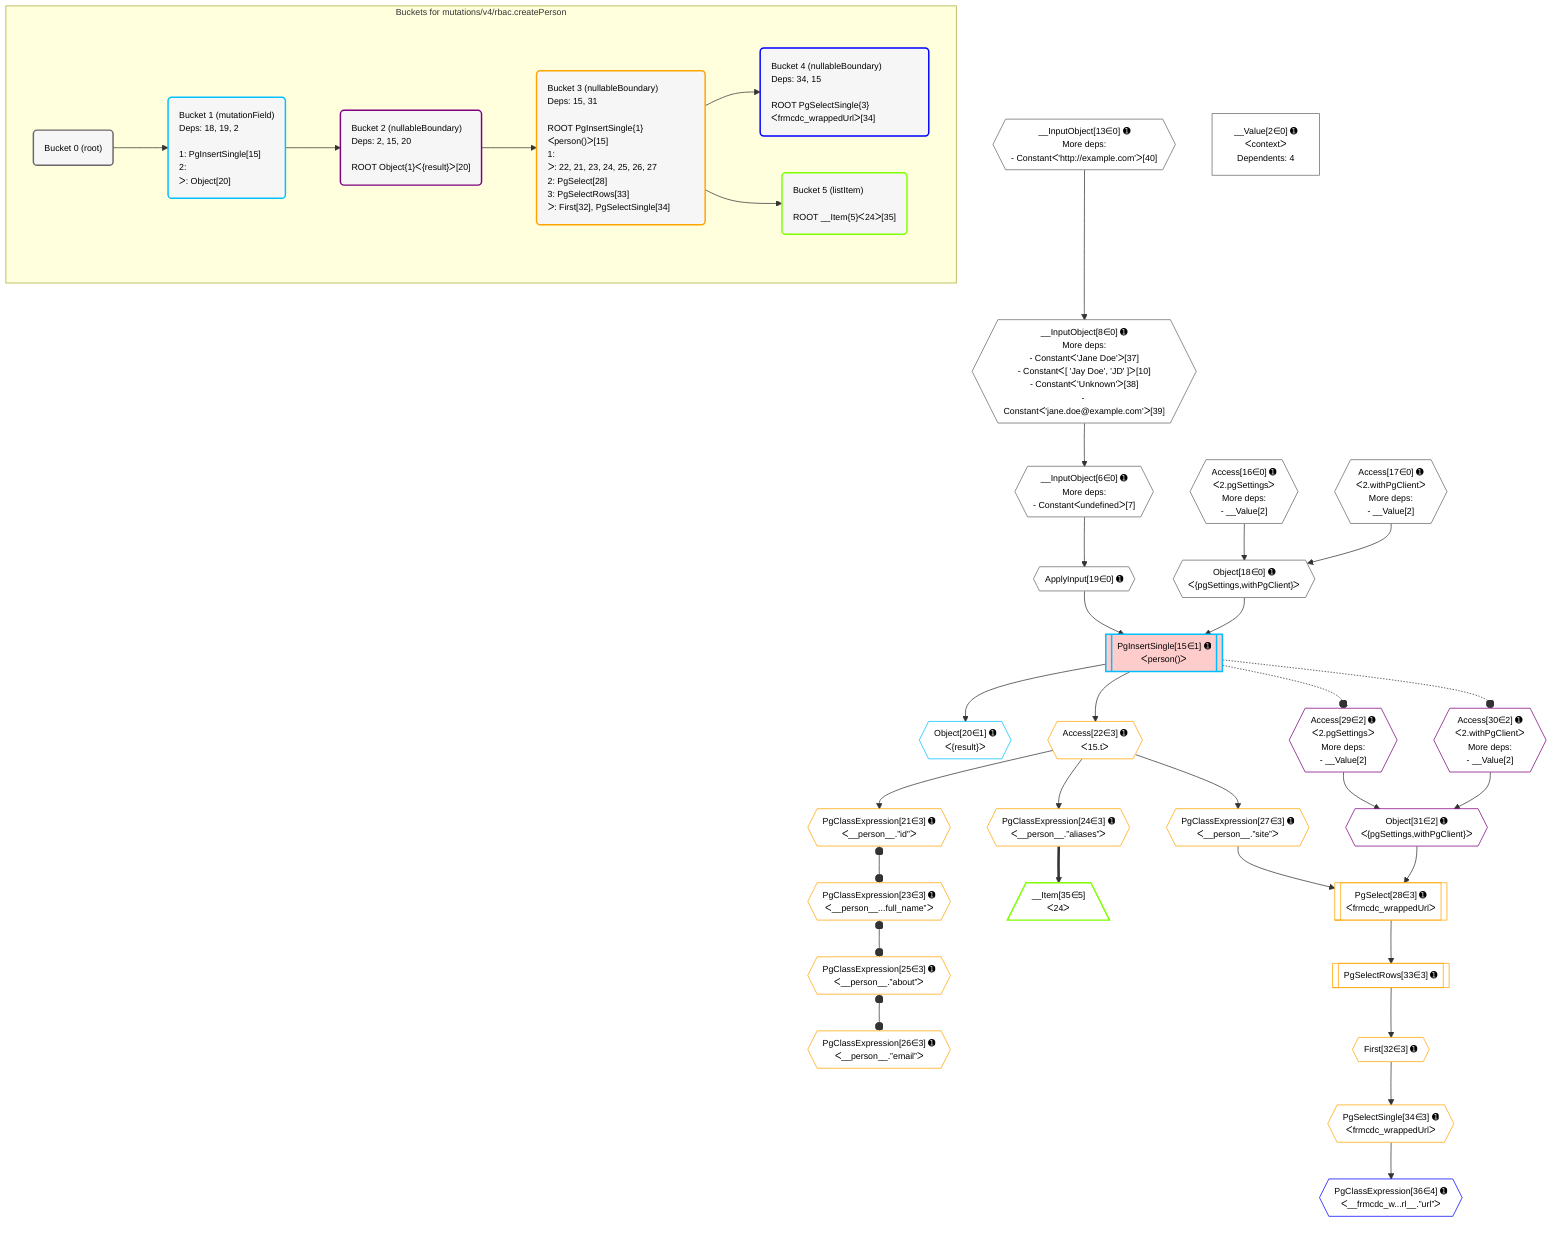 %%{init: {'themeVariables': { 'fontSize': '12px'}}}%%
graph TD
    classDef path fill:#eee,stroke:#000,color:#000
    classDef plan fill:#fff,stroke-width:1px,color:#000
    classDef itemplan fill:#fff,stroke-width:2px,color:#000
    classDef unbatchedplan fill:#dff,stroke-width:1px,color:#000
    classDef sideeffectplan fill:#fcc,stroke-width:2px,color:#000
    classDef bucket fill:#f6f6f6,color:#000,stroke-width:2px,text-align:left

    subgraph "Buckets for mutations/v4/rbac.createPerson"
    Bucket0("Bucket 0 (root)"):::bucket
    Bucket1("Bucket 1 (mutationField)<br />Deps: 18, 19, 2<br /><br />1: PgInsertSingle[15]<br />2: <br />ᐳ: Object[20]"):::bucket
    Bucket2("Bucket 2 (nullableBoundary)<br />Deps: 2, 15, 20<br /><br />ROOT Object{1}ᐸ{result}ᐳ[20]"):::bucket
    Bucket3("Bucket 3 (nullableBoundary)<br />Deps: 15, 31<br /><br />ROOT PgInsertSingle{1}ᐸperson()ᐳ[15]<br />1: <br />ᐳ: 22, 21, 23, 24, 25, 26, 27<br />2: PgSelect[28]<br />3: PgSelectRows[33]<br />ᐳ: First[32], PgSelectSingle[34]"):::bucket
    Bucket4("Bucket 4 (nullableBoundary)<br />Deps: 34, 15<br /><br />ROOT PgSelectSingle{3}ᐸfrmcdc_wrappedUrlᐳ[34]"):::bucket
    Bucket5("Bucket 5 (listItem)<br /><br />ROOT __Item{5}ᐸ24ᐳ[35]"):::bucket
    end
    Bucket0 --> Bucket1
    Bucket1 --> Bucket2
    Bucket2 --> Bucket3
    Bucket3 --> Bucket4 & Bucket5

    %% plan dependencies
    __InputObject8{{"__InputObject[8∈0] ➊<br />More deps:<br />- Constantᐸ'Jane Doe'ᐳ[37]<br />- Constantᐸ[ 'Jay Doe', 'JD' ]ᐳ[10]<br />- Constantᐸ'Unknown'ᐳ[38]<br />- Constantᐸ'jane.doe@example.com'ᐳ[39]"}}:::plan
    __InputObject13{{"__InputObject[13∈0] ➊<br />More deps:<br />- Constantᐸ'http://example.com'ᐳ[40]"}}:::plan
    __InputObject13 --> __InputObject8
    __InputObject6{{"__InputObject[6∈0] ➊<br />More deps:<br />- Constantᐸundefinedᐳ[7]"}}:::plan
    __InputObject8 --> __InputObject6
    Object18{{"Object[18∈0] ➊<br />ᐸ{pgSettings,withPgClient}ᐳ"}}:::plan
    Access16{{"Access[16∈0] ➊<br />ᐸ2.pgSettingsᐳ<br />More deps:<br />- __Value[2]"}}:::plan
    Access17{{"Access[17∈0] ➊<br />ᐸ2.withPgClientᐳ<br />More deps:<br />- __Value[2]"}}:::plan
    Access16 & Access17 --> Object18
    ApplyInput19{{"ApplyInput[19∈0] ➊"}}:::plan
    __InputObject6 --> ApplyInput19
    __Value2["__Value[2∈0] ➊<br />ᐸcontextᐳ<br />Dependents: 4"]:::plan
    PgInsertSingle15[["PgInsertSingle[15∈1] ➊<br />ᐸperson()ᐳ"]]:::sideeffectplan
    Object18 & ApplyInput19 --> PgInsertSingle15
    Object20{{"Object[20∈1] ➊<br />ᐸ{result}ᐳ"}}:::plan
    PgInsertSingle15 --> Object20
    Object31{{"Object[31∈2] ➊<br />ᐸ{pgSettings,withPgClient}ᐳ"}}:::plan
    Access29{{"Access[29∈2] ➊<br />ᐸ2.pgSettingsᐳ<br />More deps:<br />- __Value[2]"}}:::plan
    Access30{{"Access[30∈2] ➊<br />ᐸ2.withPgClientᐳ<br />More deps:<br />- __Value[2]"}}:::plan
    Access29 & Access30 --> Object31
    PgSelect28[["PgSelect[28∈3] ➊<br />ᐸfrmcdc_wrappedUrlᐳ"]]:::plan
    PgClassExpression27{{"PgClassExpression[27∈3] ➊<br />ᐸ__person__.”site”ᐳ"}}:::plan
    Object31 & PgClassExpression27 --> PgSelect28
    PgClassExpression21{{"PgClassExpression[21∈3] ➊<br />ᐸ__person__.”id”ᐳ"}}:::plan
    Access22{{"Access[22∈3] ➊<br />ᐸ15.tᐳ"}}:::plan
    Access22 --> PgClassExpression21
    PgInsertSingle15 --> Access22
    PgClassExpression23{{"PgClassExpression[23∈3] ➊<br />ᐸ__person__...full_name”ᐳ"}}:::plan
    PgClassExpression21 o--o PgClassExpression23
    PgClassExpression24{{"PgClassExpression[24∈3] ➊<br />ᐸ__person__.”aliases”ᐳ"}}:::plan
    Access22 --> PgClassExpression24
    PgClassExpression25{{"PgClassExpression[25∈3] ➊<br />ᐸ__person__.”about”ᐳ"}}:::plan
    PgClassExpression23 o--o PgClassExpression25
    PgClassExpression26{{"PgClassExpression[26∈3] ➊<br />ᐸ__person__.”email”ᐳ"}}:::plan
    PgClassExpression25 o--o PgClassExpression26
    Access22 --> PgClassExpression27
    First32{{"First[32∈3] ➊"}}:::plan
    PgSelectRows33[["PgSelectRows[33∈3] ➊"]]:::plan
    PgSelectRows33 --> First32
    PgSelect28 --> PgSelectRows33
    PgSelectSingle34{{"PgSelectSingle[34∈3] ➊<br />ᐸfrmcdc_wrappedUrlᐳ"}}:::plan
    First32 --> PgSelectSingle34
    PgClassExpression36{{"PgClassExpression[36∈4] ➊<br />ᐸ__frmcdc_w...rl__.”url”ᐳ"}}:::plan
    PgSelectSingle34 --> PgClassExpression36
    __Item35[/"__Item[35∈5]<br />ᐸ24ᐳ"\]:::itemplan
    PgClassExpression24 ==> __Item35

    %% define steps
    classDef bucket0 stroke:#696969
    class Bucket0,__Value2,__InputObject6,__InputObject8,__InputObject13,Access16,Access17,Object18,ApplyInput19 bucket0
    classDef bucket1 stroke:#00bfff
    class Bucket1,PgInsertSingle15,Object20 bucket1
    classDef bucket2 stroke:#7f007f
    class Bucket2,Access29,Access30,Object31 bucket2
    classDef bucket3 stroke:#ffa500
    class Bucket3,PgClassExpression21,Access22,PgClassExpression23,PgClassExpression24,PgClassExpression25,PgClassExpression26,PgClassExpression27,PgSelect28,First32,PgSelectRows33,PgSelectSingle34 bucket3
    classDef bucket4 stroke:#0000ff
    class Bucket4,PgClassExpression36 bucket4
    classDef bucket5 stroke:#7fff00
    class Bucket5,__Item35 bucket5

    %% implicit side effects
    PgInsertSingle15 -.-o Access29
    PgInsertSingle15 -.-o Access30